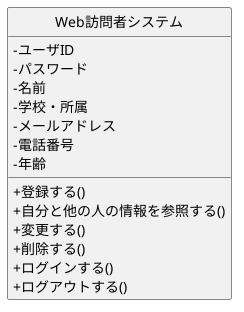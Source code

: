 @startuml Web訪問者システムシステムクラス図
skinparam classAttributeIconSize 0
hide circle

class Web訪問者システム {
 -ユーザID
 -パスワード
 -名前
 -学校・所属
 -メールアドレス
 -電話番号
 -年齢

 +登録する()
 +自分と他の人の情報を参照する()
 +変更する()
 +削除する()
 +ログインする()
 +ログアウトする()
}

@enduml